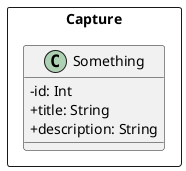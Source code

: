 @startuml meusys

skinparam ClassAttributeIconSize 0

package Capture <<Rectangle>> {

  ' alguma coisa
  class Something {  
    - id: Int
    + title: String
    + description: String
  }

}

@enduml 